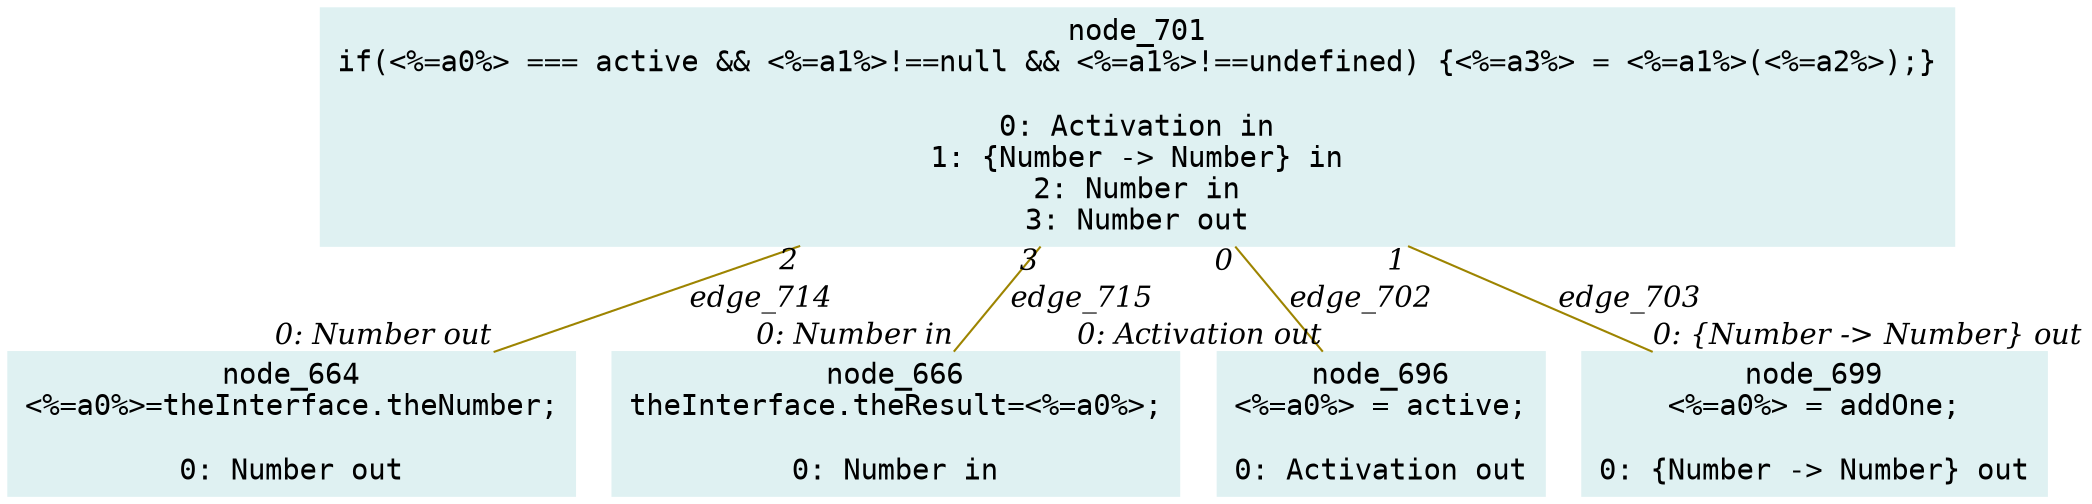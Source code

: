 digraph g{node_664 [shape="box", style="filled", color="#dff1f2", fontname="Courier", label="node_664
<%=a0%>=theInterface.theNumber;

0: Number out" ]
node_666 [shape="box", style="filled", color="#dff1f2", fontname="Courier", label="node_666
theInterface.theResult=<%=a0%>;

0: Number in" ]
node_696 [shape="box", style="filled", color="#dff1f2", fontname="Courier", label="node_696
<%=a0%> = active;

0: Activation out" ]
node_699 [shape="box", style="filled", color="#dff1f2", fontname="Courier", label="node_699
<%=a0%> = addOne;

0: {Number -> Number} out" ]
node_701 [shape="box", style="filled", color="#dff1f2", fontname="Courier", label="node_701
if(<%=a0%> === active && <%=a1%>!==null && <%=a1%>!==undefined) {<%=a3%> = <%=a1%>(<%=a2%>);}

0: Activation in
1: {Number -> Number} in
2: Number in
3: Number out" ]
node_701 -> node_696 [dir=none, arrowHead=none, fontname="Times-Italic", arrowsize=1, color="#9d8400", label="edge_702",  headlabel="0: Activation out", taillabel="0" ]
node_701 -> node_699 [dir=none, arrowHead=none, fontname="Times-Italic", arrowsize=1, color="#9d8400", label="edge_703",  headlabel="0: {Number -> Number} out", taillabel="1" ]
node_701 -> node_664 [dir=none, arrowHead=none, fontname="Times-Italic", arrowsize=1, color="#9d8400", label="edge_714",  headlabel="0: Number out", taillabel="2" ]
node_701 -> node_666 [dir=none, arrowHead=none, fontname="Times-Italic", arrowsize=1, color="#9d8400", label="edge_715",  headlabel="0: Number in", taillabel="3" ]
}